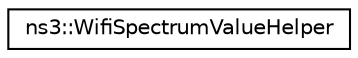 digraph "Graphical Class Hierarchy"
{
 // LATEX_PDF_SIZE
  edge [fontname="Helvetica",fontsize="10",labelfontname="Helvetica",labelfontsize="10"];
  node [fontname="Helvetica",fontsize="10",shape=record];
  rankdir="LR";
  Node0 [label="ns3::WifiSpectrumValueHelper",height=0.2,width=0.4,color="black", fillcolor="white", style="filled",URL="$classns3_1_1_wifi_spectrum_value_helper.html",tooltip="This class defines all functions to create a spectrum model for Wi-Fi based on a a spectral model ali..."];
}
